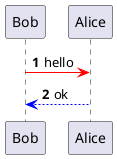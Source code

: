 @startuml
'https://plantuml.com/sequence-diagram

autonumber

Bob -[#red]> Alice: hello
Alice -[#0000FF]->Bob:ok
@enduml